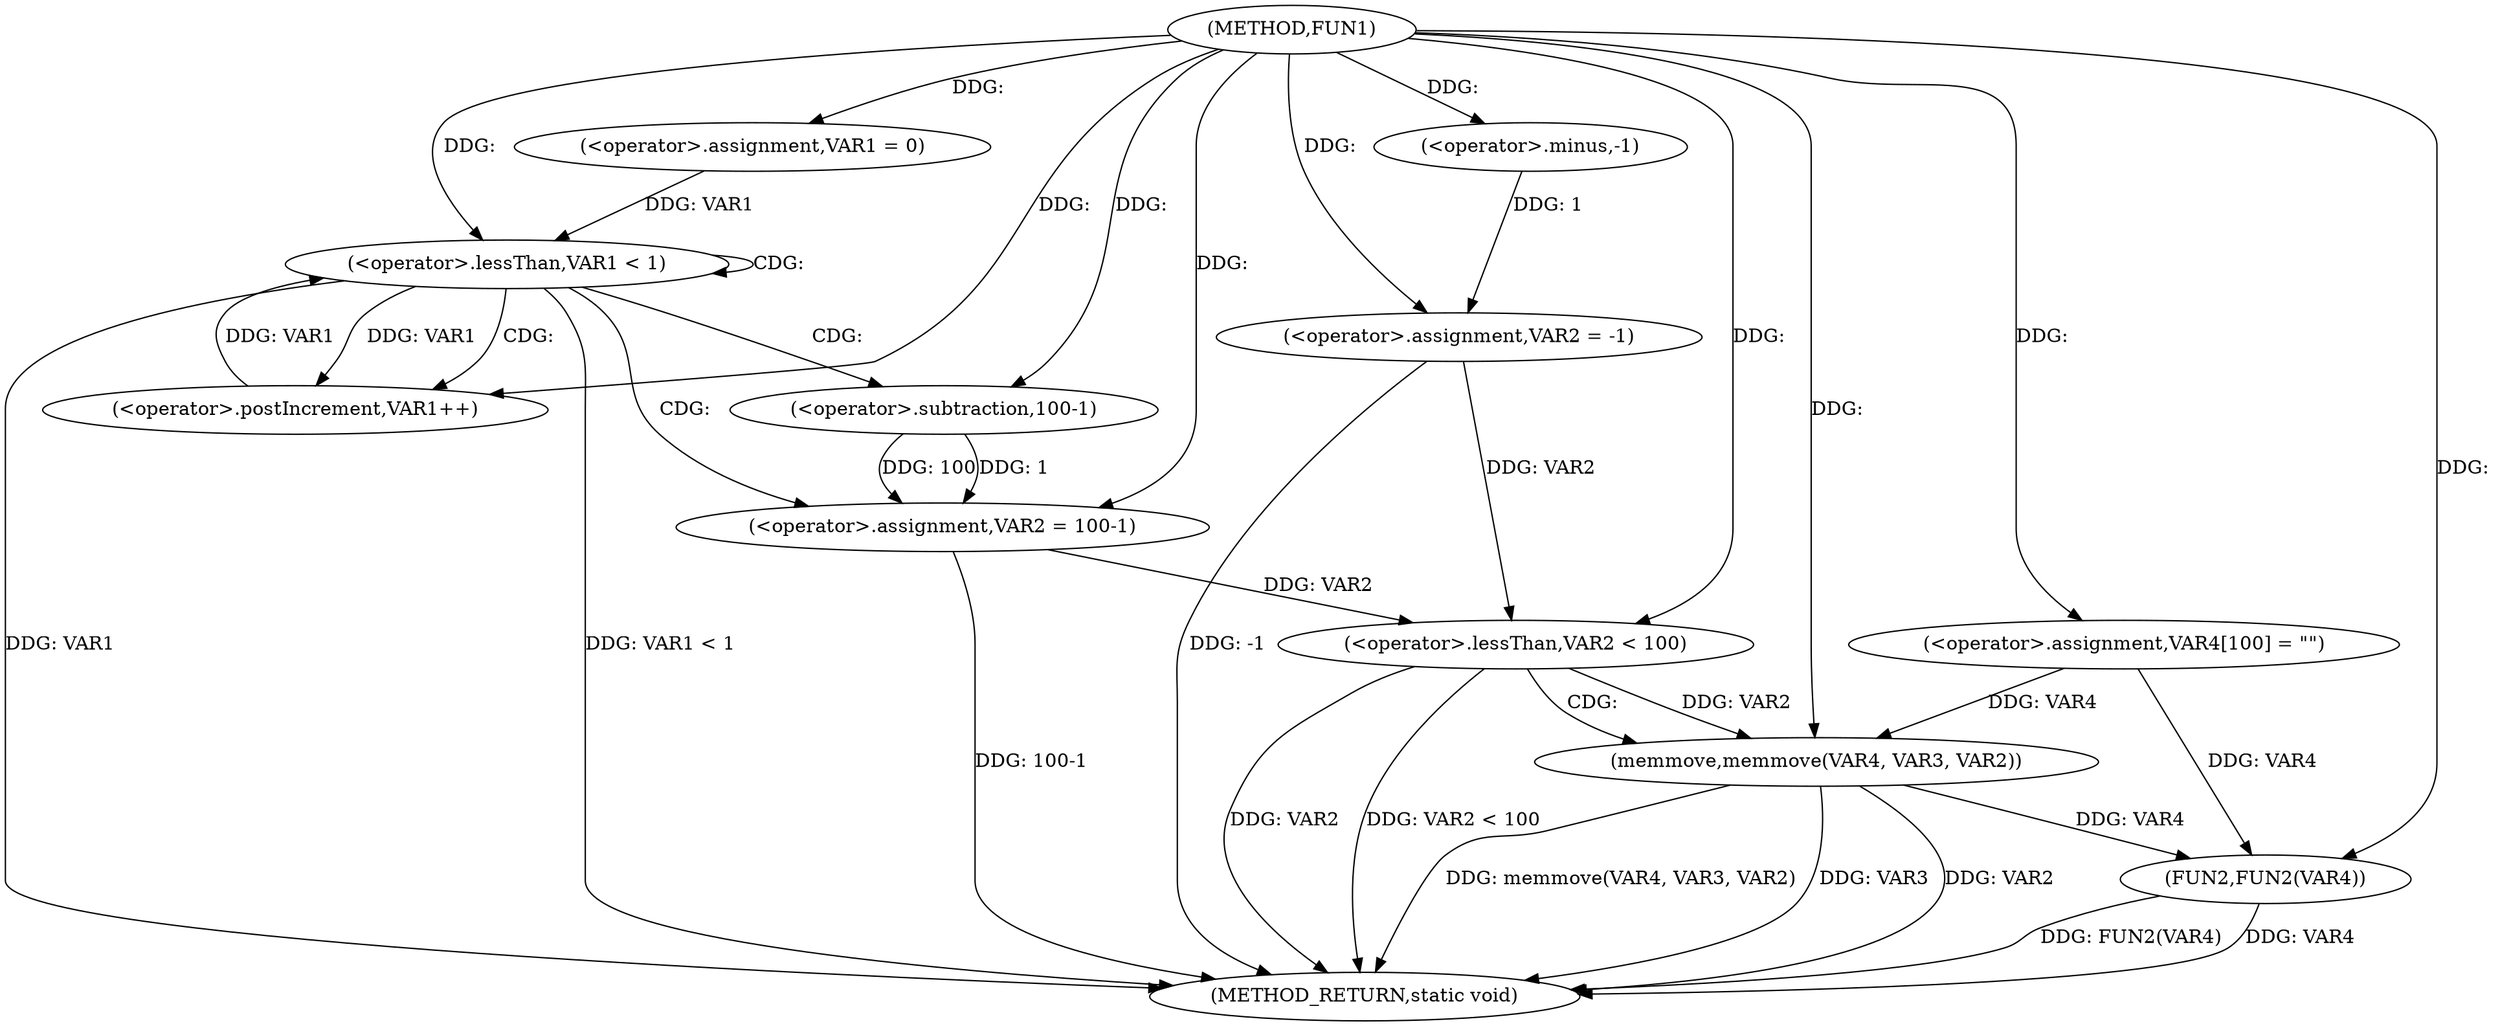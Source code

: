 digraph FUN1 {  
"1000100" [label = "(METHOD,FUN1)" ]
"1000140" [label = "(METHOD_RETURN,static void)" ]
"1000104" [label = "(<operator>.assignment,VAR2 = -1)" ]
"1000106" [label = "(<operator>.minus,-1)" ]
"1000109" [label = "(<operator>.assignment,VAR1 = 0)" ]
"1000112" [label = "(<operator>.lessThan,VAR1 < 1)" ]
"1000115" [label = "(<operator>.postIncrement,VAR1++)" ]
"1000118" [label = "(<operator>.assignment,VAR2 = 100-1)" ]
"1000120" [label = "(<operator>.subtraction,100-1)" ]
"1000126" [label = "(<operator>.assignment,VAR4[100] = \"\")" ]
"1000130" [label = "(<operator>.lessThan,VAR2 < 100)" ]
"1000134" [label = "(memmove,memmove(VAR4, VAR3, VAR2))" ]
"1000138" [label = "(FUN2,FUN2(VAR4))" ]
  "1000138" -> "1000140"  [ label = "DDG: VAR4"] 
  "1000134" -> "1000140"  [ label = "DDG: memmove(VAR4, VAR3, VAR2)"] 
  "1000112" -> "1000140"  [ label = "DDG: VAR1 < 1"] 
  "1000134" -> "1000140"  [ label = "DDG: VAR3"] 
  "1000138" -> "1000140"  [ label = "DDG: FUN2(VAR4)"] 
  "1000130" -> "1000140"  [ label = "DDG: VAR2"] 
  "1000130" -> "1000140"  [ label = "DDG: VAR2 < 100"] 
  "1000112" -> "1000140"  [ label = "DDG: VAR1"] 
  "1000118" -> "1000140"  [ label = "DDG: 100-1"] 
  "1000134" -> "1000140"  [ label = "DDG: VAR2"] 
  "1000104" -> "1000140"  [ label = "DDG: -1"] 
  "1000106" -> "1000104"  [ label = "DDG: 1"] 
  "1000100" -> "1000104"  [ label = "DDG: "] 
  "1000100" -> "1000106"  [ label = "DDG: "] 
  "1000100" -> "1000109"  [ label = "DDG: "] 
  "1000109" -> "1000112"  [ label = "DDG: VAR1"] 
  "1000115" -> "1000112"  [ label = "DDG: VAR1"] 
  "1000100" -> "1000112"  [ label = "DDG: "] 
  "1000112" -> "1000115"  [ label = "DDG: VAR1"] 
  "1000100" -> "1000115"  [ label = "DDG: "] 
  "1000120" -> "1000118"  [ label = "DDG: 100"] 
  "1000120" -> "1000118"  [ label = "DDG: 1"] 
  "1000100" -> "1000118"  [ label = "DDG: "] 
  "1000100" -> "1000120"  [ label = "DDG: "] 
  "1000100" -> "1000126"  [ label = "DDG: "] 
  "1000104" -> "1000130"  [ label = "DDG: VAR2"] 
  "1000118" -> "1000130"  [ label = "DDG: VAR2"] 
  "1000100" -> "1000130"  [ label = "DDG: "] 
  "1000126" -> "1000134"  [ label = "DDG: VAR4"] 
  "1000100" -> "1000134"  [ label = "DDG: "] 
  "1000130" -> "1000134"  [ label = "DDG: VAR2"] 
  "1000126" -> "1000138"  [ label = "DDG: VAR4"] 
  "1000134" -> "1000138"  [ label = "DDG: VAR4"] 
  "1000100" -> "1000138"  [ label = "DDG: "] 
  "1000112" -> "1000112"  [ label = "CDG: "] 
  "1000112" -> "1000115"  [ label = "CDG: "] 
  "1000112" -> "1000120"  [ label = "CDG: "] 
  "1000112" -> "1000118"  [ label = "CDG: "] 
  "1000130" -> "1000134"  [ label = "CDG: "] 
}
